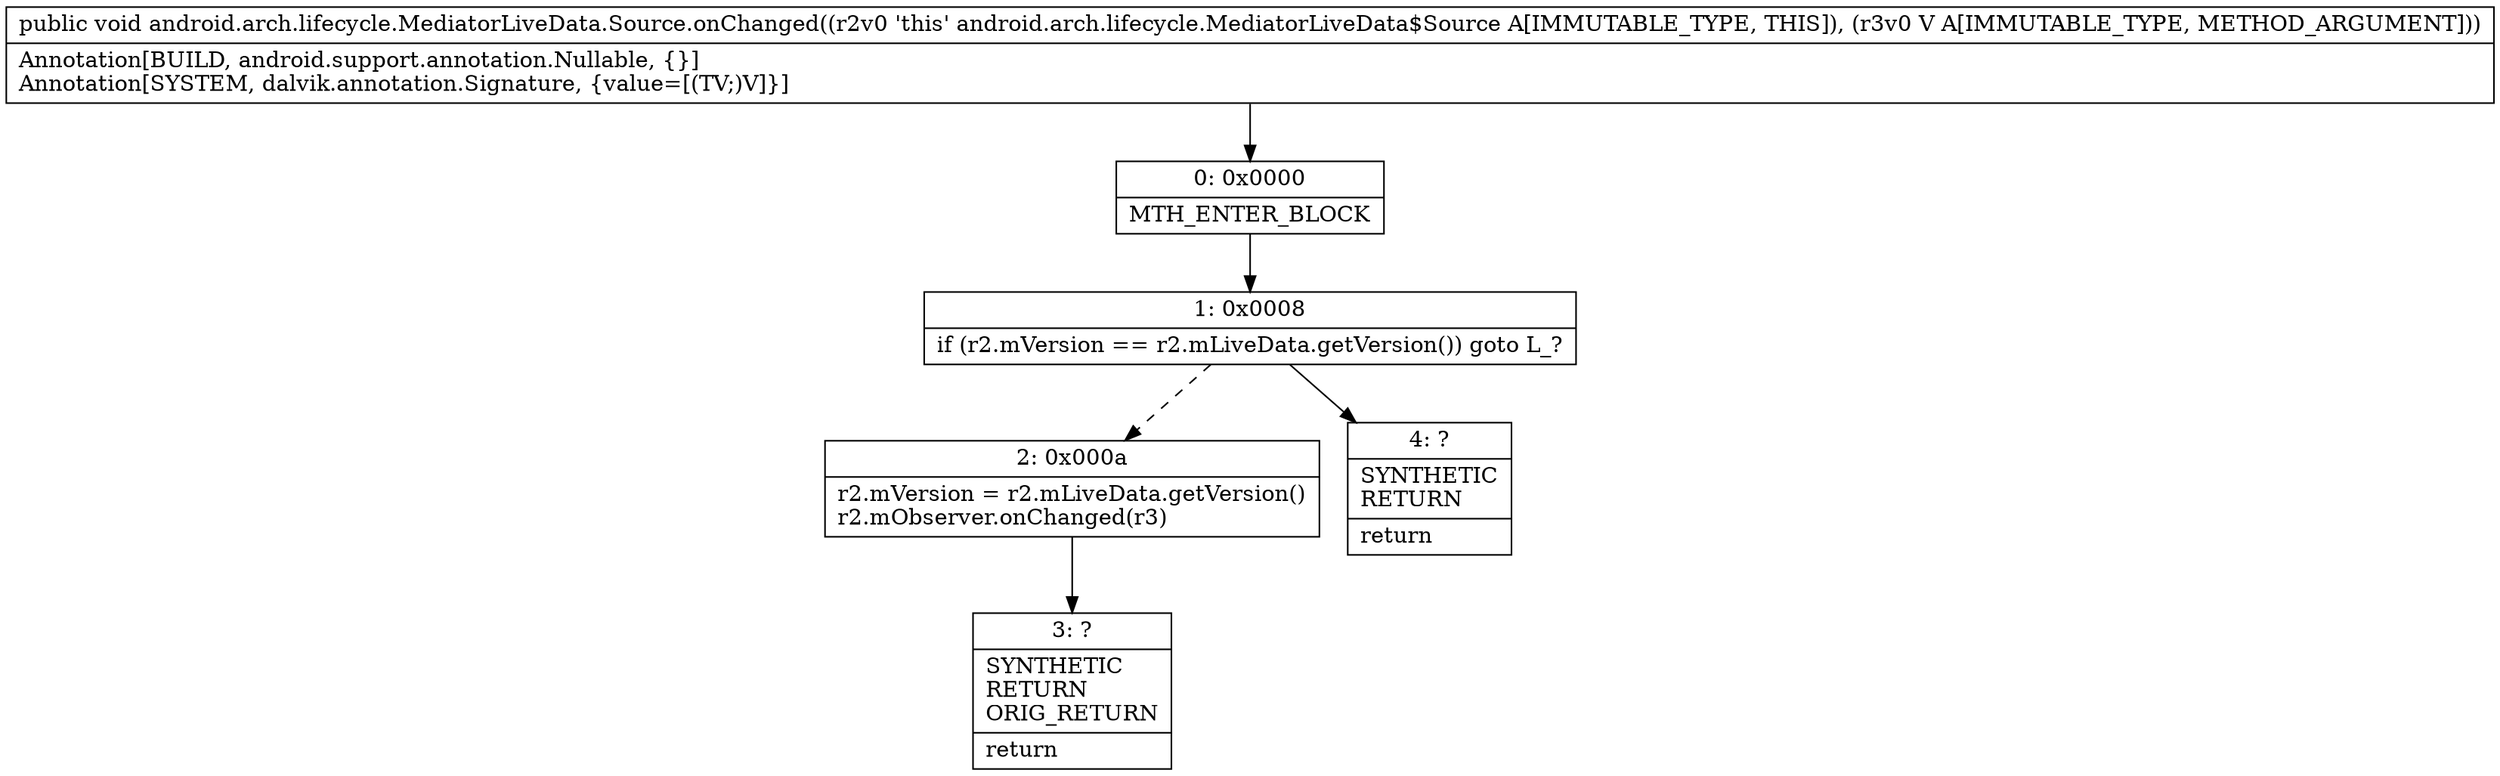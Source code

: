 digraph "CFG forandroid.arch.lifecycle.MediatorLiveData.Source.onChanged(Ljava\/lang\/Object;)V" {
Node_0 [shape=record,label="{0\:\ 0x0000|MTH_ENTER_BLOCK\l}"];
Node_1 [shape=record,label="{1\:\ 0x0008|if (r2.mVersion == r2.mLiveData.getVersion()) goto L_?\l}"];
Node_2 [shape=record,label="{2\:\ 0x000a|r2.mVersion = r2.mLiveData.getVersion()\lr2.mObserver.onChanged(r3)\l}"];
Node_3 [shape=record,label="{3\:\ ?|SYNTHETIC\lRETURN\lORIG_RETURN\l|return\l}"];
Node_4 [shape=record,label="{4\:\ ?|SYNTHETIC\lRETURN\l|return\l}"];
MethodNode[shape=record,label="{public void android.arch.lifecycle.MediatorLiveData.Source.onChanged((r2v0 'this' android.arch.lifecycle.MediatorLiveData$Source A[IMMUTABLE_TYPE, THIS]), (r3v0 V A[IMMUTABLE_TYPE, METHOD_ARGUMENT]))  | Annotation[BUILD, android.support.annotation.Nullable, \{\}]\lAnnotation[SYSTEM, dalvik.annotation.Signature, \{value=[(TV;)V]\}]\l}"];
MethodNode -> Node_0;
Node_0 -> Node_1;
Node_1 -> Node_2[style=dashed];
Node_1 -> Node_4;
Node_2 -> Node_3;
}

